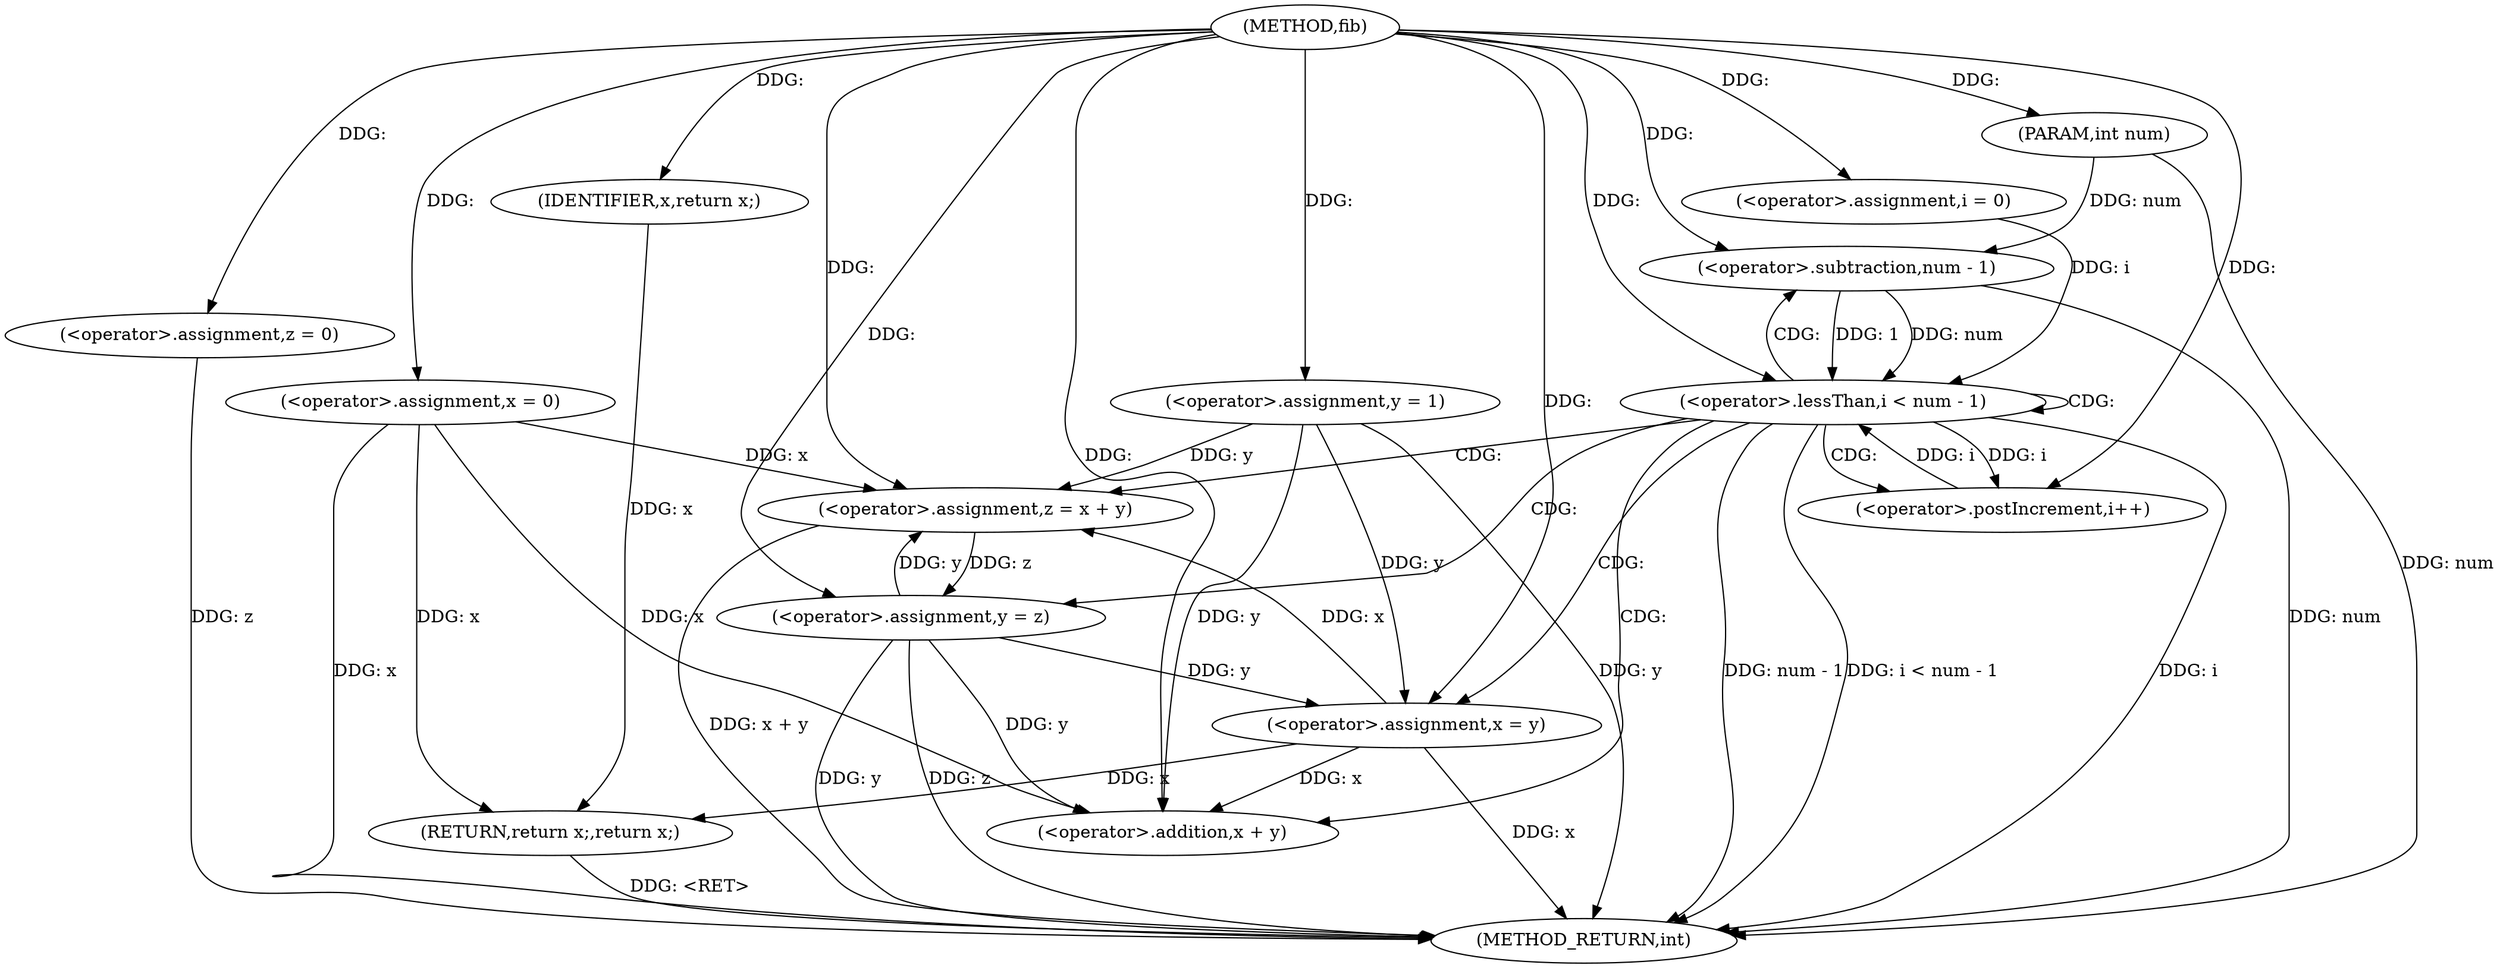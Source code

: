 digraph "fib" {  
"1000101" [label = "(METHOD,fib)" ]
"1000142" [label = "(METHOD_RETURN,int)" ]
"1000102" [label = "(PARAM,int num)" ]
"1000105" [label = "(<operator>.assignment,x = 0)" ]
"1000109" [label = "(<operator>.assignment,y = 1)" ]
"1000113" [label = "(<operator>.assignment,z = 0)" ]
"1000140" [label = "(RETURN,return x;,return x;)" ]
"1000118" [label = "(<operator>.assignment,i = 0)" ]
"1000121" [label = "(<operator>.lessThan,i < num - 1)" ]
"1000126" [label = "(<operator>.postIncrement,i++)" ]
"1000141" [label = "(IDENTIFIER,x,return x;)" ]
"1000129" [label = "(<operator>.assignment,z = x + y)" ]
"1000134" [label = "(<operator>.assignment,x = y)" ]
"1000137" [label = "(<operator>.assignment,y = z)" ]
"1000123" [label = "(<operator>.subtraction,num - 1)" ]
"1000131" [label = "(<operator>.addition,x + y)" ]
  "1000140" -> "1000142"  [ label = "DDG: <RET>"] 
  "1000102" -> "1000142"  [ label = "DDG: num"] 
  "1000105" -> "1000142"  [ label = "DDG: x"] 
  "1000109" -> "1000142"  [ label = "DDG: y"] 
  "1000113" -> "1000142"  [ label = "DDG: z"] 
  "1000121" -> "1000142"  [ label = "DDG: i"] 
  "1000123" -> "1000142"  [ label = "DDG: num"] 
  "1000121" -> "1000142"  [ label = "DDG: num - 1"] 
  "1000121" -> "1000142"  [ label = "DDG: i < num - 1"] 
  "1000129" -> "1000142"  [ label = "DDG: x + y"] 
  "1000134" -> "1000142"  [ label = "DDG: x"] 
  "1000137" -> "1000142"  [ label = "DDG: y"] 
  "1000137" -> "1000142"  [ label = "DDG: z"] 
  "1000101" -> "1000102"  [ label = "DDG: "] 
  "1000101" -> "1000105"  [ label = "DDG: "] 
  "1000101" -> "1000109"  [ label = "DDG: "] 
  "1000101" -> "1000113"  [ label = "DDG: "] 
  "1000141" -> "1000140"  [ label = "DDG: x"] 
  "1000105" -> "1000140"  [ label = "DDG: x"] 
  "1000134" -> "1000140"  [ label = "DDG: x"] 
  "1000101" -> "1000118"  [ label = "DDG: "] 
  "1000101" -> "1000141"  [ label = "DDG: "] 
  "1000118" -> "1000121"  [ label = "DDG: i"] 
  "1000126" -> "1000121"  [ label = "DDG: i"] 
  "1000101" -> "1000121"  [ label = "DDG: "] 
  "1000123" -> "1000121"  [ label = "DDG: num"] 
  "1000123" -> "1000121"  [ label = "DDG: 1"] 
  "1000121" -> "1000126"  [ label = "DDG: i"] 
  "1000101" -> "1000126"  [ label = "DDG: "] 
  "1000105" -> "1000129"  [ label = "DDG: x"] 
  "1000134" -> "1000129"  [ label = "DDG: x"] 
  "1000101" -> "1000129"  [ label = "DDG: "] 
  "1000109" -> "1000129"  [ label = "DDG: y"] 
  "1000137" -> "1000129"  [ label = "DDG: y"] 
  "1000101" -> "1000134"  [ label = "DDG: "] 
  "1000109" -> "1000134"  [ label = "DDG: y"] 
  "1000137" -> "1000134"  [ label = "DDG: y"] 
  "1000129" -> "1000137"  [ label = "DDG: z"] 
  "1000101" -> "1000137"  [ label = "DDG: "] 
  "1000102" -> "1000123"  [ label = "DDG: num"] 
  "1000101" -> "1000123"  [ label = "DDG: "] 
  "1000105" -> "1000131"  [ label = "DDG: x"] 
  "1000134" -> "1000131"  [ label = "DDG: x"] 
  "1000101" -> "1000131"  [ label = "DDG: "] 
  "1000109" -> "1000131"  [ label = "DDG: y"] 
  "1000137" -> "1000131"  [ label = "DDG: y"] 
  "1000121" -> "1000121"  [ label = "CDG: "] 
  "1000121" -> "1000137"  [ label = "CDG: "] 
  "1000121" -> "1000129"  [ label = "CDG: "] 
  "1000121" -> "1000123"  [ label = "CDG: "] 
  "1000121" -> "1000131"  [ label = "CDG: "] 
  "1000121" -> "1000134"  [ label = "CDG: "] 
  "1000121" -> "1000126"  [ label = "CDG: "] 
}
